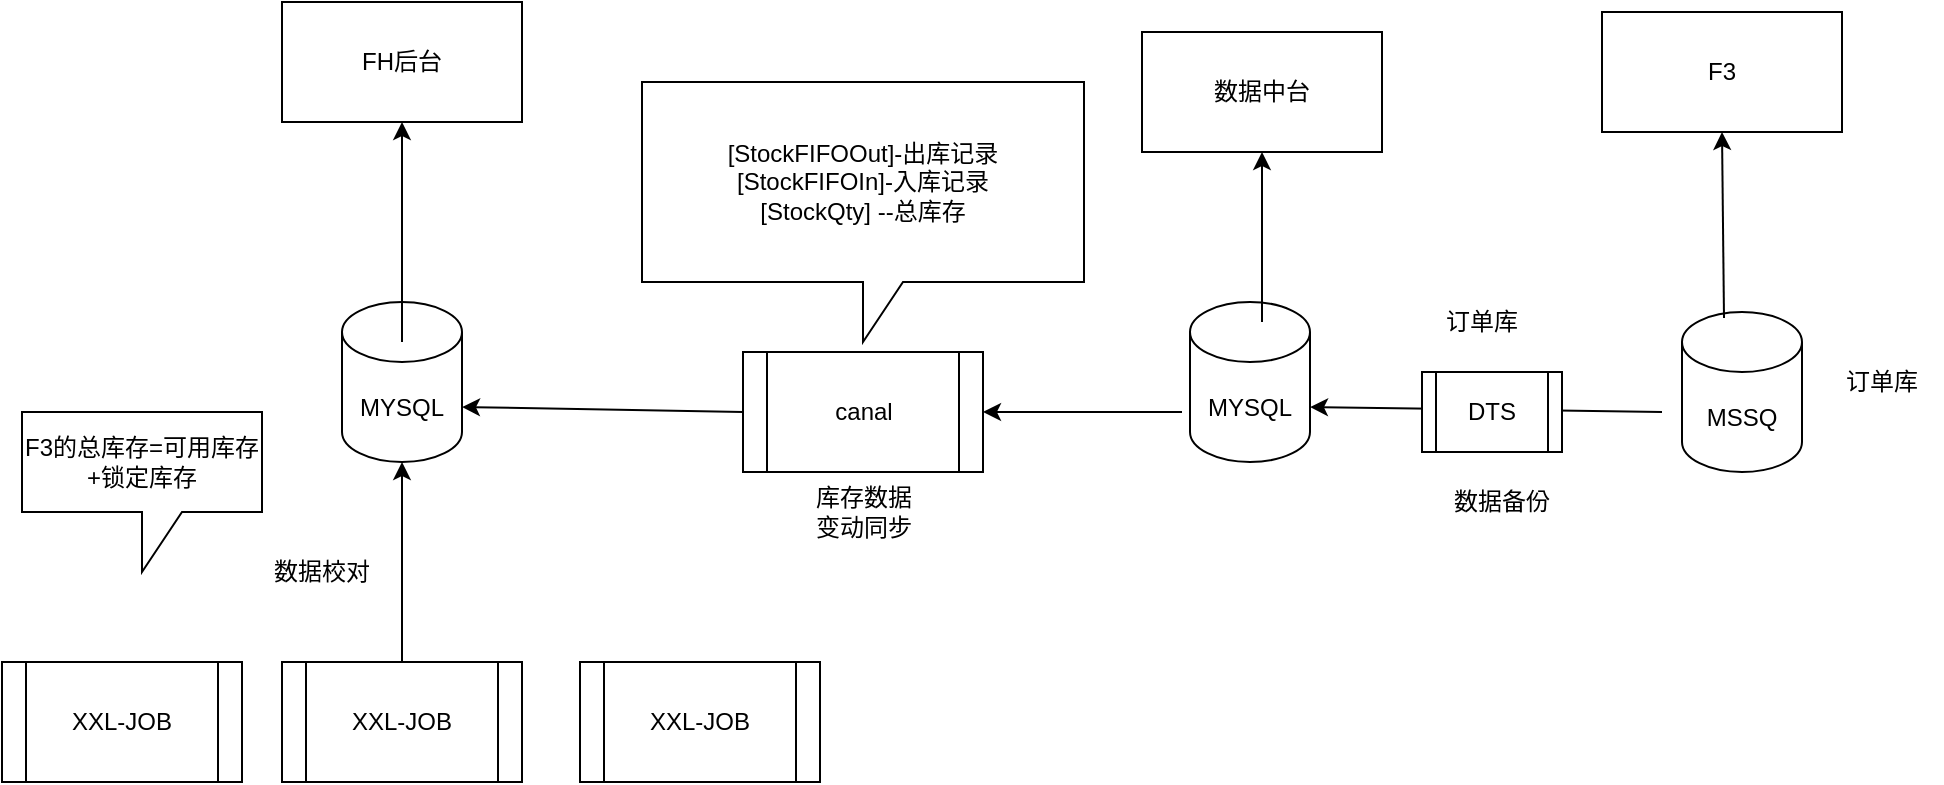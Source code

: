 <mxfile version="22.1.3" type="github">
  <diagram name="第 1 页" id="TomB1i7pbbGYjfmcgg8t">
    <mxGraphModel dx="2261" dy="758" grid="1" gridSize="10" guides="1" tooltips="1" connect="1" arrows="1" fold="1" page="1" pageScale="1" pageWidth="827" pageHeight="1169" math="0" shadow="0">
      <root>
        <mxCell id="0" />
        <mxCell id="1" parent="0" />
        <mxCell id="wlyUK53q163PJEqxHIBS-1" value="数据中台" style="rounded=0;whiteSpace=wrap;html=1;" vertex="1" parent="1">
          <mxGeometry x="390" y="250" width="120" height="60" as="geometry" />
        </mxCell>
        <mxCell id="wlyUK53q163PJEqxHIBS-2" value="F3" style="rounded=0;whiteSpace=wrap;html=1;" vertex="1" parent="1">
          <mxGeometry x="620" y="240" width="120" height="60" as="geometry" />
        </mxCell>
        <mxCell id="wlyUK53q163PJEqxHIBS-3" value="FH后台" style="rounded=0;whiteSpace=wrap;html=1;" vertex="1" parent="1">
          <mxGeometry x="-40" y="235" width="120" height="60" as="geometry" />
        </mxCell>
        <mxCell id="wlyUK53q163PJEqxHIBS-5" value="MYSQL" style="shape=cylinder3;whiteSpace=wrap;html=1;boundedLbl=1;backgroundOutline=1;size=15;" vertex="1" parent="1">
          <mxGeometry x="414" y="385" width="60" height="80" as="geometry" />
        </mxCell>
        <mxCell id="wlyUK53q163PJEqxHIBS-6" value="MSSQ" style="shape=cylinder3;whiteSpace=wrap;html=1;boundedLbl=1;backgroundOutline=1;size=15;" vertex="1" parent="1">
          <mxGeometry x="660" y="390" width="60" height="80" as="geometry" />
        </mxCell>
        <mxCell id="wlyUK53q163PJEqxHIBS-8" value="" style="endArrow=classic;html=1;rounded=0;exitX=0.35;exitY=0.038;exitDx=0;exitDy=0;exitPerimeter=0;" edge="1" parent="1" source="wlyUK53q163PJEqxHIBS-6">
          <mxGeometry width="50" height="50" relative="1" as="geometry">
            <mxPoint x="630" y="350" as="sourcePoint" />
            <mxPoint x="680" y="300" as="targetPoint" />
          </mxGeometry>
        </mxCell>
        <mxCell id="wlyUK53q163PJEqxHIBS-9" value="" style="endArrow=classic;html=1;rounded=0;exitX=0.6;exitY=0.125;exitDx=0;exitDy=0;exitPerimeter=0;" edge="1" parent="1" source="wlyUK53q163PJEqxHIBS-5">
          <mxGeometry width="50" height="50" relative="1" as="geometry">
            <mxPoint x="400" y="360" as="sourcePoint" />
            <mxPoint x="450" y="310" as="targetPoint" />
          </mxGeometry>
        </mxCell>
        <mxCell id="wlyUK53q163PJEqxHIBS-10" value="订单库" style="text;html=1;strokeColor=none;fillColor=none;align=center;verticalAlign=middle;whiteSpace=wrap;rounded=0;" vertex="1" parent="1">
          <mxGeometry x="730" y="410" width="60" height="30" as="geometry" />
        </mxCell>
        <mxCell id="wlyUK53q163PJEqxHIBS-11" value="订单库" style="text;html=1;strokeColor=none;fillColor=none;align=center;verticalAlign=middle;whiteSpace=wrap;rounded=0;" vertex="1" parent="1">
          <mxGeometry x="530" y="380" width="60" height="30" as="geometry" />
        </mxCell>
        <mxCell id="wlyUK53q163PJEqxHIBS-12" value="" style="endArrow=classic;html=1;rounded=0;entryX=1;entryY=0;entryDx=0;entryDy=52.5;entryPerimeter=0;" edge="1" parent="1" target="wlyUK53q163PJEqxHIBS-5">
          <mxGeometry width="50" height="50" relative="1" as="geometry">
            <mxPoint x="650" y="440" as="sourcePoint" />
            <mxPoint x="650" y="430" as="targetPoint" />
          </mxGeometry>
        </mxCell>
        <mxCell id="wlyUK53q163PJEqxHIBS-13" value="DTS" style="shape=process;whiteSpace=wrap;html=1;backgroundOutline=1;" vertex="1" parent="1">
          <mxGeometry x="530" y="420" width="70" height="40" as="geometry" />
        </mxCell>
        <mxCell id="wlyUK53q163PJEqxHIBS-14" value="canal" style="shape=process;whiteSpace=wrap;html=1;backgroundOutline=1;" vertex="1" parent="1">
          <mxGeometry x="190.5" y="410" width="120" height="60" as="geometry" />
        </mxCell>
        <mxCell id="wlyUK53q163PJEqxHIBS-15" value="MYSQL" style="shape=cylinder3;whiteSpace=wrap;html=1;boundedLbl=1;backgroundOutline=1;size=15;" vertex="1" parent="1">
          <mxGeometry x="-10" y="385" width="60" height="80" as="geometry" />
        </mxCell>
        <mxCell id="wlyUK53q163PJEqxHIBS-16" value="" style="endArrow=classic;html=1;rounded=0;exitX=0.5;exitY=0.25;exitDx=0;exitDy=0;exitPerimeter=0;" edge="1" parent="1" source="wlyUK53q163PJEqxHIBS-15">
          <mxGeometry width="50" height="50" relative="1" as="geometry">
            <mxPoint x="-30" y="345" as="sourcePoint" />
            <mxPoint x="20" y="295" as="targetPoint" />
          </mxGeometry>
        </mxCell>
        <mxCell id="wlyUK53q163PJEqxHIBS-17" value="XXL-JOB" style="shape=process;whiteSpace=wrap;html=1;backgroundOutline=1;" vertex="1" parent="1">
          <mxGeometry x="-40" y="565" width="120" height="60" as="geometry" />
        </mxCell>
        <mxCell id="wlyUK53q163PJEqxHIBS-19" value="" style="endArrow=classic;html=1;rounded=0;entryX=1;entryY=0;entryDx=0;entryDy=52.5;entryPerimeter=0;exitX=0;exitY=0.5;exitDx=0;exitDy=0;" edge="1" parent="1" source="wlyUK53q163PJEqxHIBS-14" target="wlyUK53q163PJEqxHIBS-15">
          <mxGeometry width="50" height="50" relative="1" as="geometry">
            <mxPoint x="90" y="425" as="sourcePoint" />
            <mxPoint x="80" y="505" as="targetPoint" />
          </mxGeometry>
        </mxCell>
        <mxCell id="wlyUK53q163PJEqxHIBS-20" value="" style="endArrow=classic;html=1;rounded=0;entryX=1;entryY=0.5;entryDx=0;entryDy=0;" edge="1" parent="1" target="wlyUK53q163PJEqxHIBS-14">
          <mxGeometry width="50" height="50" relative="1" as="geometry">
            <mxPoint x="410" y="440" as="sourcePoint" />
            <mxPoint x="350" y="440" as="targetPoint" />
          </mxGeometry>
        </mxCell>
        <mxCell id="wlyUK53q163PJEqxHIBS-21" value="" style="endArrow=classic;html=1;rounded=0;exitX=0.5;exitY=0;exitDx=0;exitDy=0;" edge="1" parent="1" source="wlyUK53q163PJEqxHIBS-17">
          <mxGeometry width="50" height="50" relative="1" as="geometry">
            <mxPoint x="-30" y="515" as="sourcePoint" />
            <mxPoint x="20" y="465" as="targetPoint" />
          </mxGeometry>
        </mxCell>
        <mxCell id="wlyUK53q163PJEqxHIBS-22" value="数据校对" style="text;html=1;strokeColor=none;fillColor=none;align=center;verticalAlign=middle;whiteSpace=wrap;rounded=0;" vertex="1" parent="1">
          <mxGeometry x="-50" y="505" width="60" height="30" as="geometry" />
        </mxCell>
        <mxCell id="wlyUK53q163PJEqxHIBS-23" value="库存数据变动同步" style="text;html=1;strokeColor=none;fillColor=none;align=center;verticalAlign=middle;whiteSpace=wrap;rounded=0;" vertex="1" parent="1">
          <mxGeometry x="220.5" y="475" width="60" height="30" as="geometry" />
        </mxCell>
        <mxCell id="wlyUK53q163PJEqxHIBS-24" value="数据备份" style="text;html=1;strokeColor=none;fillColor=none;align=center;verticalAlign=middle;whiteSpace=wrap;rounded=0;" vertex="1" parent="1">
          <mxGeometry x="540" y="470" width="60" height="30" as="geometry" />
        </mxCell>
        <mxCell id="wlyUK53q163PJEqxHIBS-25" value="XXL-JOB" style="shape=process;whiteSpace=wrap;html=1;backgroundOutline=1;" vertex="1" parent="1">
          <mxGeometry x="-180" y="565" width="120" height="60" as="geometry" />
        </mxCell>
        <mxCell id="wlyUK53q163PJEqxHIBS-29" value="XXL-JOB" style="shape=process;whiteSpace=wrap;html=1;backgroundOutline=1;" vertex="1" parent="1">
          <mxGeometry x="109" y="565" width="120" height="60" as="geometry" />
        </mxCell>
        <mxCell id="wlyUK53q163PJEqxHIBS-31" value="[StockFIFOOut]-出库记录&lt;br&gt;[StockFIFOIn]-入库记录&lt;br&gt;[StockQty] --总库存" style="shape=callout;whiteSpace=wrap;html=1;perimeter=calloutPerimeter;" vertex="1" parent="1">
          <mxGeometry x="140" y="275" width="221" height="130" as="geometry" />
        </mxCell>
        <mxCell id="wlyUK53q163PJEqxHIBS-32" value="F3的总库存=可用库存+锁定库存" style="shape=callout;whiteSpace=wrap;html=1;perimeter=calloutPerimeter;" vertex="1" parent="1">
          <mxGeometry x="-170" y="440" width="120" height="80" as="geometry" />
        </mxCell>
      </root>
    </mxGraphModel>
  </diagram>
</mxfile>
